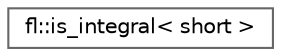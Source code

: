 digraph "Graphical Class Hierarchy"
{
 // INTERACTIVE_SVG=YES
 // LATEX_PDF_SIZE
  bgcolor="transparent";
  edge [fontname=Helvetica,fontsize=10,labelfontname=Helvetica,labelfontsize=10];
  node [fontname=Helvetica,fontsize=10,shape=box,height=0.2,width=0.4];
  rankdir="LR";
  Node0 [id="Node000000",label="fl::is_integral\< short \>",height=0.2,width=0.4,color="grey40", fillcolor="white", style="filled",URL="$d6/d39/structfl_1_1is__integral_3_01short_01_4.html",tooltip=" "];
}
